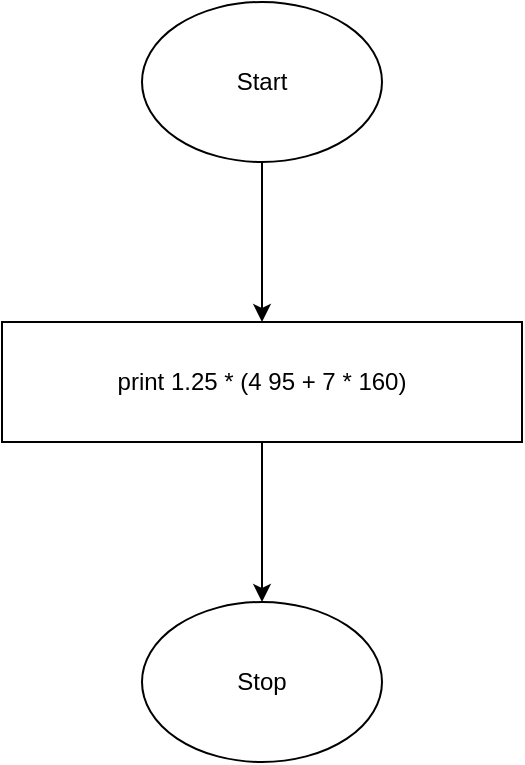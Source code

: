 <mxfile version="14.2.9" type="github">
  <diagram id="wSXU5I3lGnjunX10phB6" name="Page-1">
    <mxGraphModel dx="1422" dy="803" grid="1" gridSize="10" guides="1" tooltips="1" connect="1" arrows="1" fold="1" page="1" pageScale="1" pageWidth="850" pageHeight="1100" math="0" shadow="0">
      <root>
        <mxCell id="0" />
        <mxCell id="1" parent="0" />
        <mxCell id="6j2NXDCQ-nHp91OjlaAx-4" style="edgeStyle=orthogonalEdgeStyle;rounded=0;orthogonalLoop=1;jettySize=auto;html=1;" edge="1" parent="1" source="6j2NXDCQ-nHp91OjlaAx-1">
          <mxGeometry relative="1" as="geometry">
            <mxPoint x="414" y="340" as="targetPoint" />
          </mxGeometry>
        </mxCell>
        <mxCell id="6j2NXDCQ-nHp91OjlaAx-1" value="&lt;div&gt;print 1.25 * (4 95 + 7 * 160)&lt;/div&gt;" style="rounded=0;whiteSpace=wrap;html=1;" vertex="1" parent="1">
          <mxGeometry x="284" y="200" width="260" height="60" as="geometry" />
        </mxCell>
        <mxCell id="6j2NXDCQ-nHp91OjlaAx-3" style="edgeStyle=orthogonalEdgeStyle;rounded=0;orthogonalLoop=1;jettySize=auto;html=1;entryX=0.5;entryY=0;entryDx=0;entryDy=0;" edge="1" parent="1" source="6j2NXDCQ-nHp91OjlaAx-2" target="6j2NXDCQ-nHp91OjlaAx-1">
          <mxGeometry relative="1" as="geometry" />
        </mxCell>
        <mxCell id="6j2NXDCQ-nHp91OjlaAx-2" value="Start" style="ellipse;whiteSpace=wrap;html=1;" vertex="1" parent="1">
          <mxGeometry x="354" y="40" width="120" height="80" as="geometry" />
        </mxCell>
        <mxCell id="6j2NXDCQ-nHp91OjlaAx-5" value="&lt;div&gt;Stop&lt;/div&gt;" style="ellipse;whiteSpace=wrap;html=1;" vertex="1" parent="1">
          <mxGeometry x="354" y="340" width="120" height="80" as="geometry" />
        </mxCell>
      </root>
    </mxGraphModel>
  </diagram>
</mxfile>
